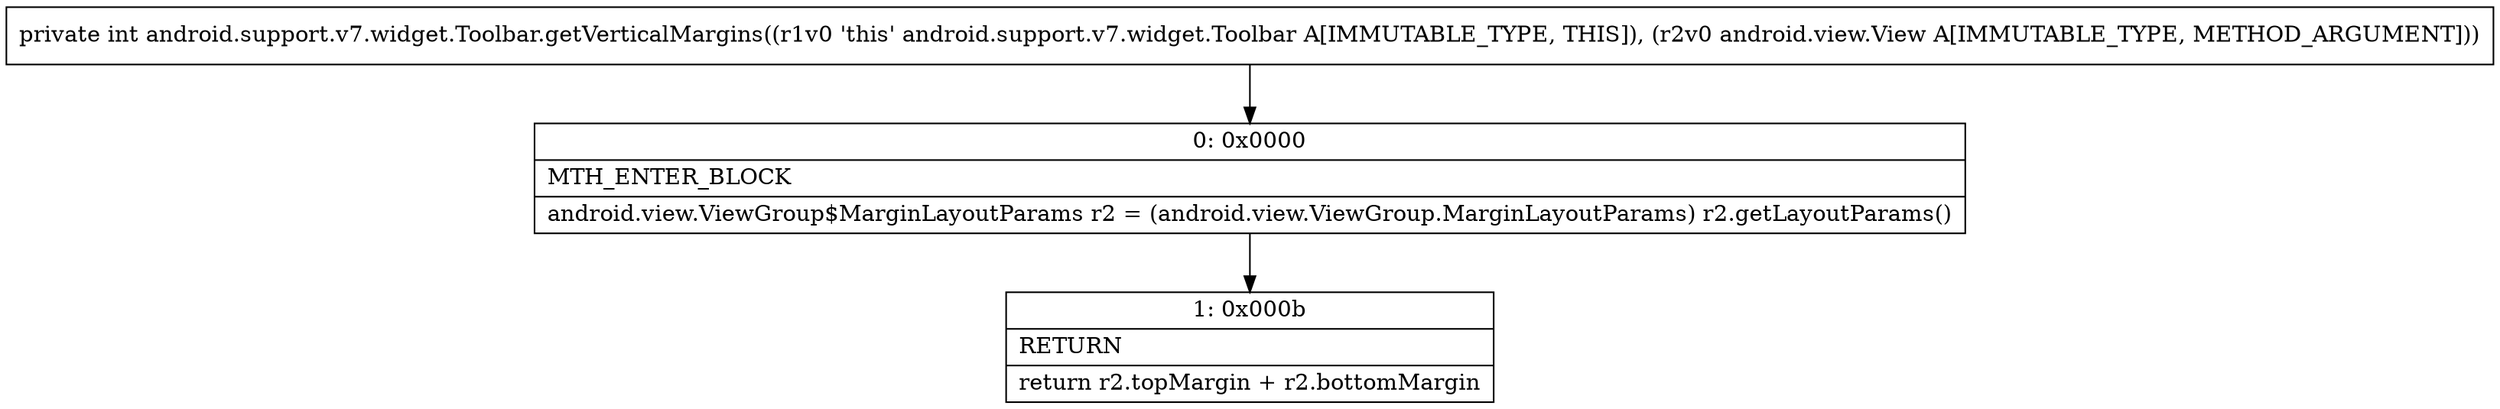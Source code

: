 digraph "CFG forandroid.support.v7.widget.Toolbar.getVerticalMargins(Landroid\/view\/View;)I" {
Node_0 [shape=record,label="{0\:\ 0x0000|MTH_ENTER_BLOCK\l|android.view.ViewGroup$MarginLayoutParams r2 = (android.view.ViewGroup.MarginLayoutParams) r2.getLayoutParams()\l}"];
Node_1 [shape=record,label="{1\:\ 0x000b|RETURN\l|return r2.topMargin + r2.bottomMargin\l}"];
MethodNode[shape=record,label="{private int android.support.v7.widget.Toolbar.getVerticalMargins((r1v0 'this' android.support.v7.widget.Toolbar A[IMMUTABLE_TYPE, THIS]), (r2v0 android.view.View A[IMMUTABLE_TYPE, METHOD_ARGUMENT])) }"];
MethodNode -> Node_0;
Node_0 -> Node_1;
}

